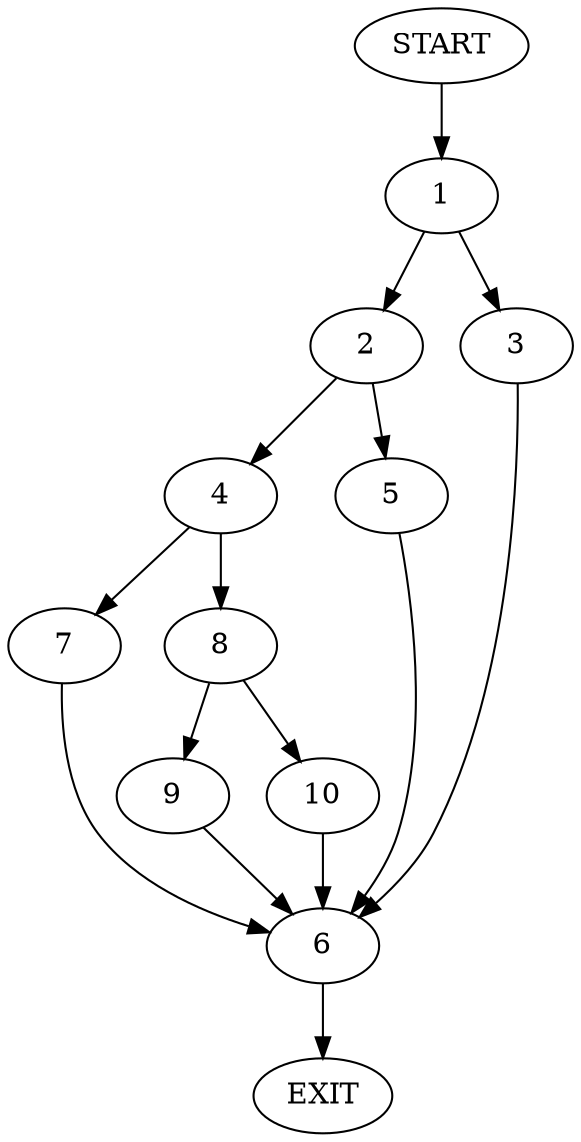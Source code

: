 digraph {
0 [label="START"]
11 [label="EXIT"]
0 -> 1
1 -> 2
1 -> 3
2 -> 4
2 -> 5
3 -> 6
6 -> 11
5 -> 6
4 -> 7
4 -> 8
7 -> 6
8 -> 9
8 -> 10
10 -> 6
9 -> 6
}
